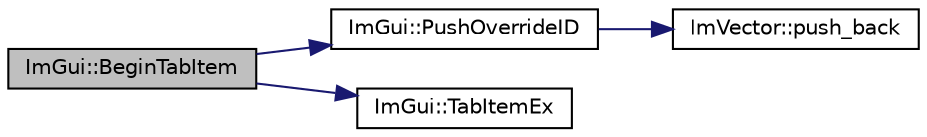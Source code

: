 digraph "ImGui::BeginTabItem"
{
 // LATEX_PDF_SIZE
  edge [fontname="Helvetica",fontsize="10",labelfontname="Helvetica",labelfontsize="10"];
  node [fontname="Helvetica",fontsize="10",shape=record];
  rankdir="LR";
  Node1 [label="ImGui::BeginTabItem",height=0.2,width=0.4,color="black", fillcolor="grey75", style="filled", fontcolor="black",tooltip=" "];
  Node1 -> Node2 [color="midnightblue",fontsize="10",style="solid"];
  Node2 [label="ImGui::PushOverrideID",height=0.2,width=0.4,color="black", fillcolor="white", style="filled",URL="$namespace_im_gui.html#acff64eb876d279cfe1cc6129ccd19930",tooltip=" "];
  Node2 -> Node3 [color="midnightblue",fontsize="10",style="solid"];
  Node3 [label="ImVector::push_back",height=0.2,width=0.4,color="black", fillcolor="white", style="filled",URL="$struct_im_vector.html#aab5df48e0711a48bd12f3206e08c4108",tooltip=" "];
  Node1 -> Node4 [color="midnightblue",fontsize="10",style="solid"];
  Node4 [label="ImGui::TabItemEx",height=0.2,width=0.4,color="black", fillcolor="white", style="filled",URL="$namespace_im_gui.html#ae714b56ec452ac7b3da815973b62beb8",tooltip=" "];
}
